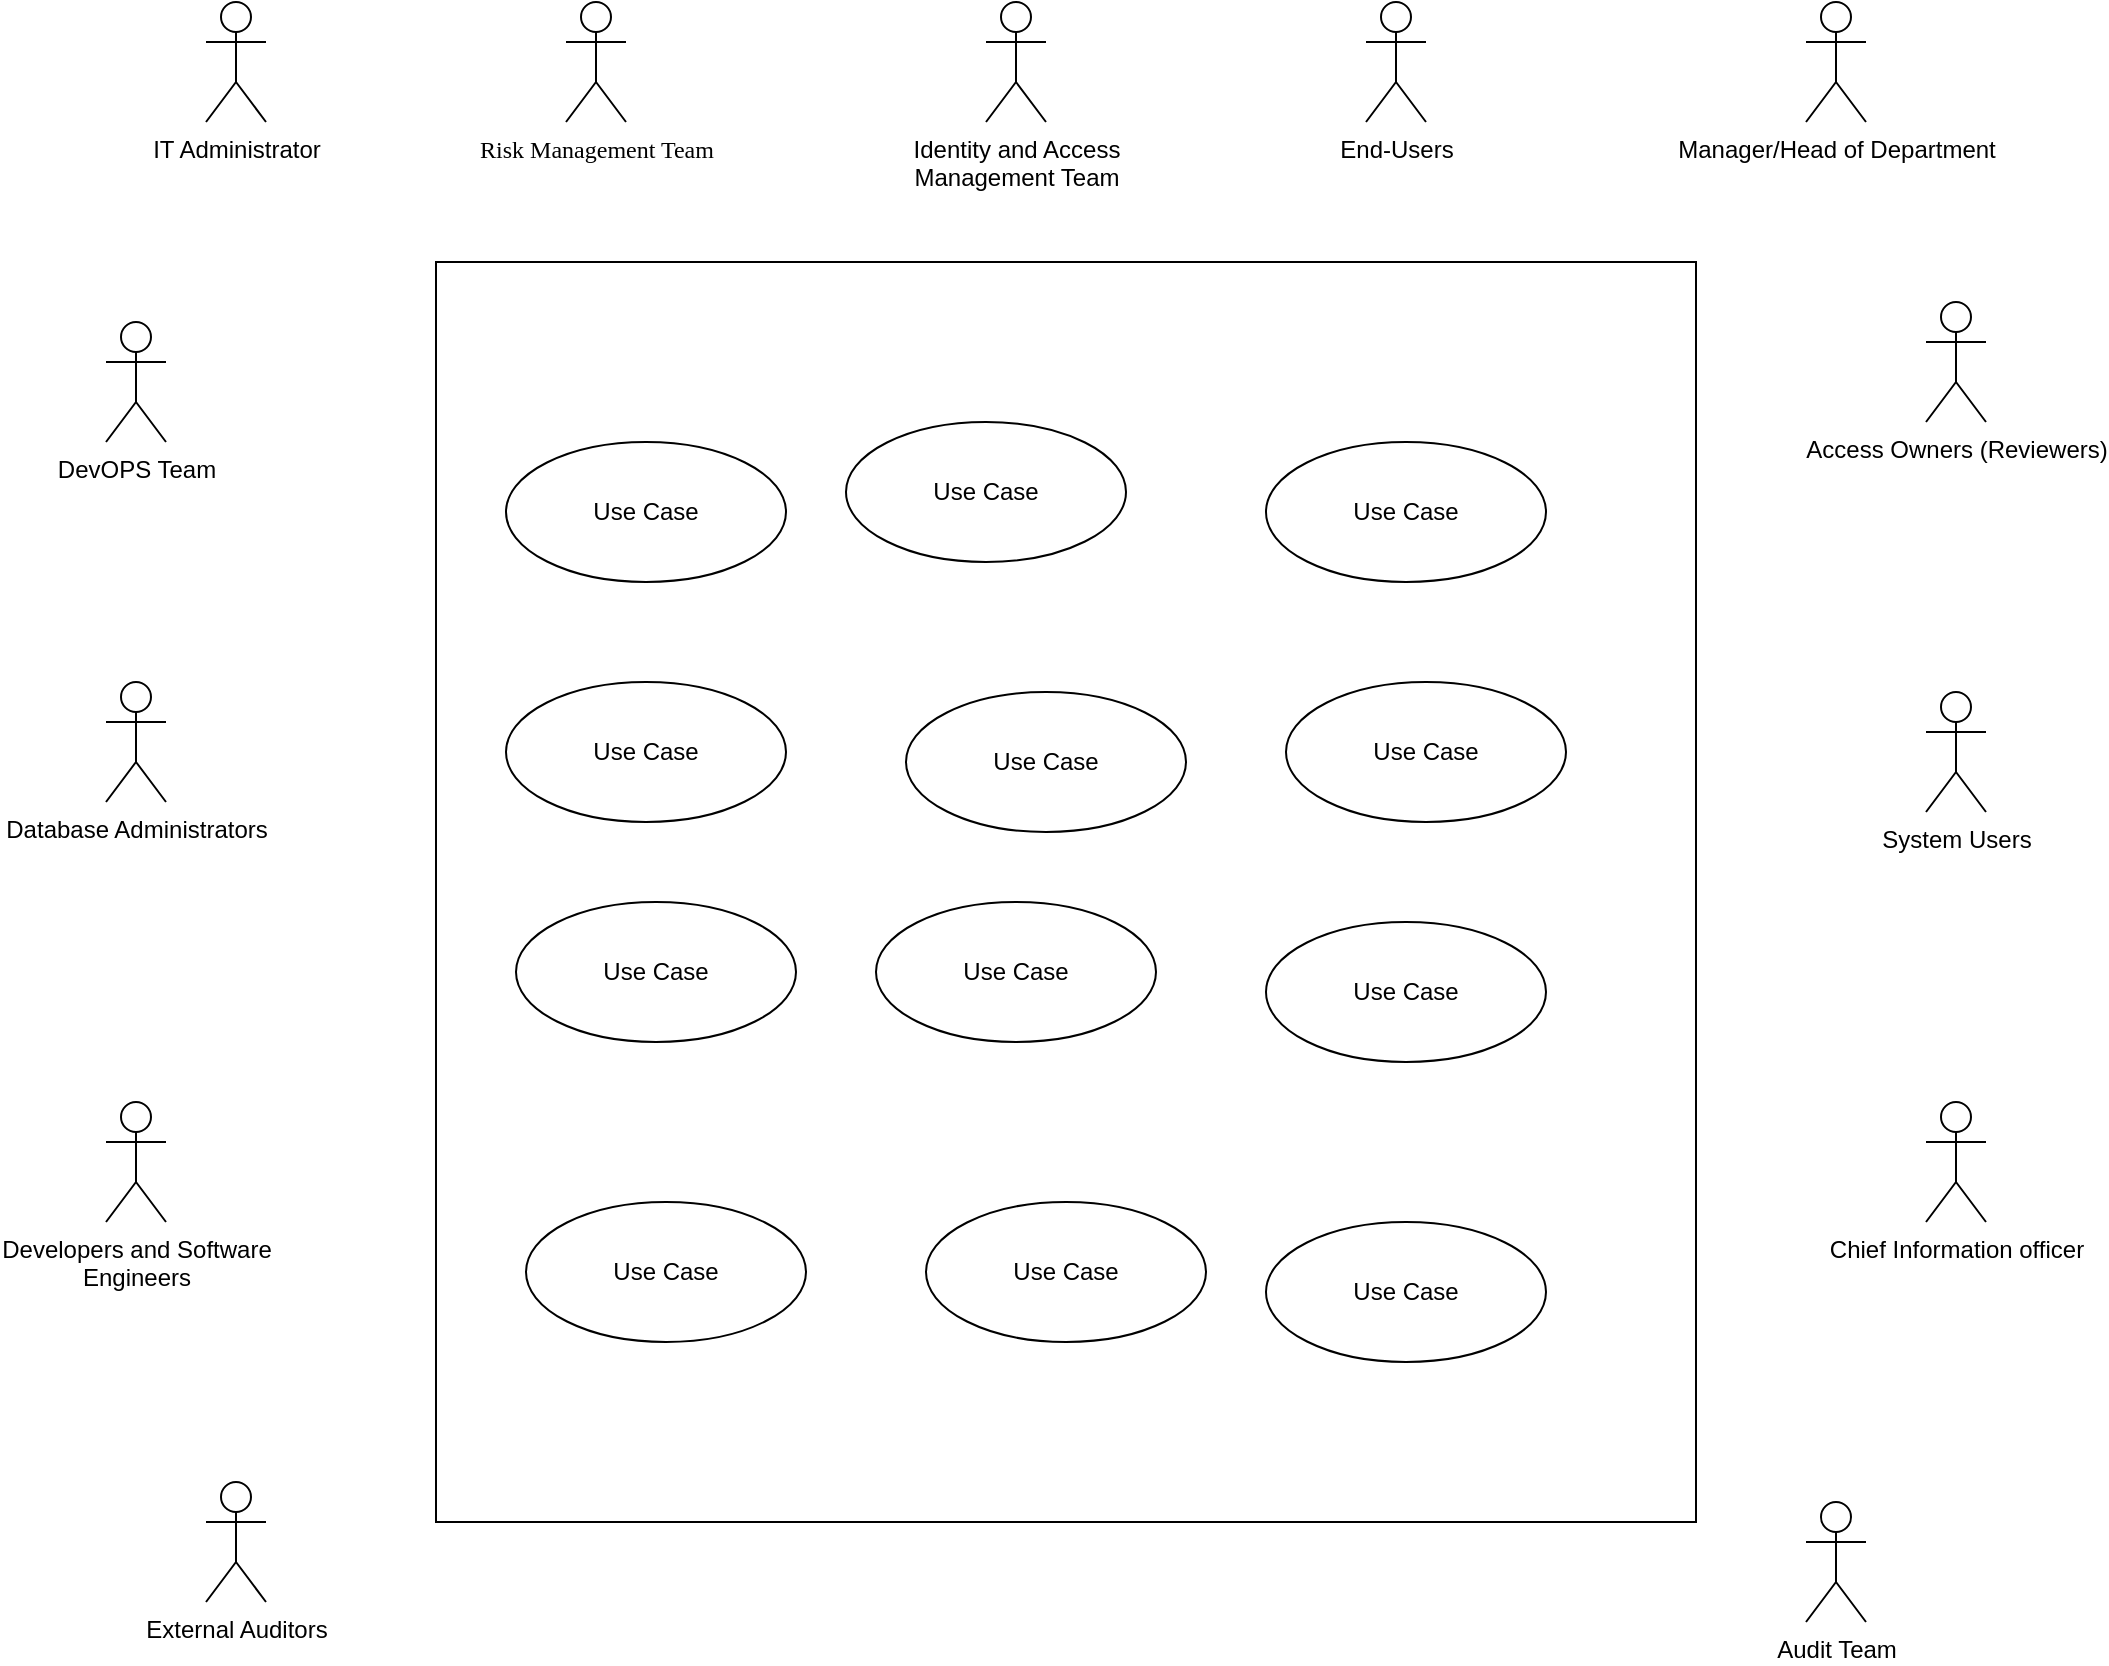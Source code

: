 <mxfile version="26.1.0">
  <diagram name="Page-1" id="Fkdy4l-2S9HuPJjAgvq9">
    <mxGraphModel dx="1434" dy="858" grid="1" gridSize="10" guides="1" tooltips="1" connect="1" arrows="1" fold="1" page="1" pageScale="1" pageWidth="850" pageHeight="1100" math="0" shadow="0">
      <root>
        <mxCell id="0" />
        <mxCell id="1" parent="0" />
        <mxCell id="a8vrUaEyxEgkCQSDoEBb-1" value="Risk Management Team" style="shape=umlActor;verticalLabelPosition=bottom;verticalAlign=top;html=1;fontFamily=Verdana;" vertex="1" parent="1">
          <mxGeometry x="310" y="170" width="30" height="60" as="geometry" />
        </mxCell>
        <mxCell id="a8vrUaEyxEgkCQSDoEBb-2" value="" style="whiteSpace=wrap;html=1;aspect=fixed;" vertex="1" parent="1">
          <mxGeometry x="245" y="300" width="630" height="630" as="geometry" />
        </mxCell>
        <mxCell id="a8vrUaEyxEgkCQSDoEBb-3" value="IT Administrator" style="shape=umlActor;verticalLabelPosition=bottom;verticalAlign=top;html=1;outlineConnect=0;" vertex="1" parent="1">
          <mxGeometry x="130" y="170" width="30" height="60" as="geometry" />
        </mxCell>
        <mxCell id="a8vrUaEyxEgkCQSDoEBb-6" value="Identity and Access&lt;div&gt;Management Team&lt;/div&gt;" style="shape=umlActor;verticalLabelPosition=bottom;verticalAlign=top;html=1;outlineConnect=0;" vertex="1" parent="1">
          <mxGeometry x="520" y="170" width="30" height="60" as="geometry" />
        </mxCell>
        <mxCell id="a8vrUaEyxEgkCQSDoEBb-7" value="Developers and Software&lt;div&gt;Engineers&lt;/div&gt;" style="shape=umlActor;verticalLabelPosition=bottom;verticalAlign=top;html=1;outlineConnect=0;" vertex="1" parent="1">
          <mxGeometry x="80" y="720" width="30" height="60" as="geometry" />
        </mxCell>
        <mxCell id="a8vrUaEyxEgkCQSDoEBb-8" value="Database Administrators" style="shape=umlActor;verticalLabelPosition=bottom;verticalAlign=top;html=1;outlineConnect=0;" vertex="1" parent="1">
          <mxGeometry x="80" y="510" width="30" height="60" as="geometry" />
        </mxCell>
        <mxCell id="a8vrUaEyxEgkCQSDoEBb-9" value="External Auditors" style="shape=umlActor;verticalLabelPosition=bottom;verticalAlign=top;html=1;outlineConnect=0;" vertex="1" parent="1">
          <mxGeometry x="130" y="910" width="30" height="60" as="geometry" />
        </mxCell>
        <mxCell id="a8vrUaEyxEgkCQSDoEBb-10" value="Chief Information officer" style="shape=umlActor;verticalLabelPosition=bottom;verticalAlign=top;html=1;outlineConnect=0;" vertex="1" parent="1">
          <mxGeometry x="990" y="720" width="30" height="60" as="geometry" />
        </mxCell>
        <mxCell id="a8vrUaEyxEgkCQSDoEBb-11" value="DevOPS Team" style="shape=umlActor;verticalLabelPosition=bottom;verticalAlign=top;html=1;outlineConnect=0;" vertex="1" parent="1">
          <mxGeometry x="80" y="330" width="30" height="60" as="geometry" />
        </mxCell>
        <mxCell id="a8vrUaEyxEgkCQSDoEBb-12" value="Access Owners (Reviewers)" style="shape=umlActor;verticalLabelPosition=bottom;verticalAlign=top;html=1;outlineConnect=0;" vertex="1" parent="1">
          <mxGeometry x="990" y="320" width="30" height="60" as="geometry" />
        </mxCell>
        <mxCell id="a8vrUaEyxEgkCQSDoEBb-13" value="Audit Team" style="shape=umlActor;verticalLabelPosition=bottom;verticalAlign=top;html=1;outlineConnect=0;" vertex="1" parent="1">
          <mxGeometry x="930" y="920" width="30" height="60" as="geometry" />
        </mxCell>
        <mxCell id="a8vrUaEyxEgkCQSDoEBb-14" value="Manager/Head of Department" style="shape=umlActor;verticalLabelPosition=bottom;verticalAlign=top;html=1;outlineConnect=0;" vertex="1" parent="1">
          <mxGeometry x="930" y="170" width="30" height="60" as="geometry" />
        </mxCell>
        <mxCell id="a8vrUaEyxEgkCQSDoEBb-15" value="End-Users" style="shape=umlActor;verticalLabelPosition=bottom;verticalAlign=top;html=1;outlineConnect=0;" vertex="1" parent="1">
          <mxGeometry x="710" y="170" width="30" height="60" as="geometry" />
        </mxCell>
        <mxCell id="a8vrUaEyxEgkCQSDoEBb-16" value="System Users" style="shape=umlActor;verticalLabelPosition=bottom;verticalAlign=top;html=1;outlineConnect=0;" vertex="1" parent="1">
          <mxGeometry x="990" y="515" width="30" height="60" as="geometry" />
        </mxCell>
        <mxCell id="a8vrUaEyxEgkCQSDoEBb-30" value="Use Case" style="ellipse;whiteSpace=wrap;html=1;" vertex="1" parent="1">
          <mxGeometry x="280" y="390" width="140" height="70" as="geometry" />
        </mxCell>
        <mxCell id="a8vrUaEyxEgkCQSDoEBb-31" value="Use Case" style="ellipse;whiteSpace=wrap;html=1;" vertex="1" parent="1">
          <mxGeometry x="280" y="510" width="140" height="70" as="geometry" />
        </mxCell>
        <mxCell id="a8vrUaEyxEgkCQSDoEBb-33" value="Use Case" style="ellipse;whiteSpace=wrap;html=1;" vertex="1" parent="1">
          <mxGeometry x="285" y="620" width="140" height="70" as="geometry" />
        </mxCell>
        <mxCell id="a8vrUaEyxEgkCQSDoEBb-34" value="Use Case" style="ellipse;whiteSpace=wrap;html=1;" vertex="1" parent="1">
          <mxGeometry x="450" y="380" width="140" height="70" as="geometry" />
        </mxCell>
        <mxCell id="a8vrUaEyxEgkCQSDoEBb-35" value="Use Case" style="ellipse;whiteSpace=wrap;html=1;" vertex="1" parent="1">
          <mxGeometry x="465" y="620" width="140" height="70" as="geometry" />
        </mxCell>
        <mxCell id="a8vrUaEyxEgkCQSDoEBb-36" value="Use Case" style="ellipse;whiteSpace=wrap;html=1;" vertex="1" parent="1">
          <mxGeometry x="290" y="770" width="140" height="70" as="geometry" />
        </mxCell>
        <mxCell id="a8vrUaEyxEgkCQSDoEBb-37" value="Use Case" style="ellipse;whiteSpace=wrap;html=1;" vertex="1" parent="1">
          <mxGeometry x="490" y="770" width="140" height="70" as="geometry" />
        </mxCell>
        <mxCell id="a8vrUaEyxEgkCQSDoEBb-38" value="Use Case" style="ellipse;whiteSpace=wrap;html=1;" vertex="1" parent="1">
          <mxGeometry x="480" y="515" width="140" height="70" as="geometry" />
        </mxCell>
        <mxCell id="a8vrUaEyxEgkCQSDoEBb-39" value="Use Case" style="ellipse;whiteSpace=wrap;html=1;" vertex="1" parent="1">
          <mxGeometry x="660" y="390" width="140" height="70" as="geometry" />
        </mxCell>
        <mxCell id="a8vrUaEyxEgkCQSDoEBb-40" value="Use Case" style="ellipse;whiteSpace=wrap;html=1;" vertex="1" parent="1">
          <mxGeometry x="670" y="510" width="140" height="70" as="geometry" />
        </mxCell>
        <mxCell id="a8vrUaEyxEgkCQSDoEBb-41" value="Use Case" style="ellipse;whiteSpace=wrap;html=1;" vertex="1" parent="1">
          <mxGeometry x="660" y="630" width="140" height="70" as="geometry" />
        </mxCell>
        <mxCell id="a8vrUaEyxEgkCQSDoEBb-42" value="Use Case" style="ellipse;whiteSpace=wrap;html=1;" vertex="1" parent="1">
          <mxGeometry x="660" y="780" width="140" height="70" as="geometry" />
        </mxCell>
      </root>
    </mxGraphModel>
  </diagram>
</mxfile>
